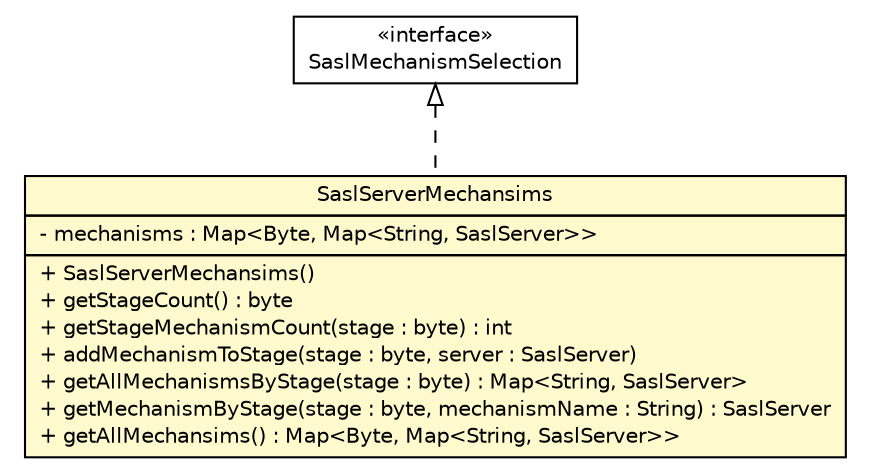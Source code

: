 #!/usr/local/bin/dot
#
# Class diagram 
# Generated by UMLGraph version R5_6 (http://www.umlgraph.org/)
#

digraph G {
	edge [fontname="Helvetica",fontsize=10,labelfontname="Helvetica",labelfontsize=10];
	node [fontname="Helvetica",fontsize=10,shape=plaintext];
	nodesep=0.25;
	ranksep=0.5;
	// org.ietf.nea.pt.socket.sasl.SaslMechanismSelection
	c1029 [label=<<table title="org.ietf.nea.pt.socket.sasl.SaslMechanismSelection" border="0" cellborder="1" cellspacing="0" cellpadding="2" port="p" href="./SaslMechanismSelection.html">
		<tr><td><table border="0" cellspacing="0" cellpadding="1">
<tr><td align="center" balign="center"> &#171;interface&#187; </td></tr>
<tr><td align="center" balign="center"> SaslMechanismSelection </td></tr>
		</table></td></tr>
		</table>>, URL="./SaslMechanismSelection.html", fontname="Helvetica", fontcolor="black", fontsize=10.0];
	// org.ietf.nea.pt.socket.sasl.SaslServerMechansims
	c1034 [label=<<table title="org.ietf.nea.pt.socket.sasl.SaslServerMechansims" border="0" cellborder="1" cellspacing="0" cellpadding="2" port="p" bgcolor="lemonChiffon" href="./SaslServerMechansims.html">
		<tr><td><table border="0" cellspacing="0" cellpadding="1">
<tr><td align="center" balign="center"> SaslServerMechansims </td></tr>
		</table></td></tr>
		<tr><td><table border="0" cellspacing="0" cellpadding="1">
<tr><td align="left" balign="left"> - mechanisms : Map&lt;Byte, Map&lt;String, SaslServer&gt;&gt; </td></tr>
		</table></td></tr>
		<tr><td><table border="0" cellspacing="0" cellpadding="1">
<tr><td align="left" balign="left"> + SaslServerMechansims() </td></tr>
<tr><td align="left" balign="left"> + getStageCount() : byte </td></tr>
<tr><td align="left" balign="left"> + getStageMechanismCount(stage : byte) : int </td></tr>
<tr><td align="left" balign="left"> + addMechanismToStage(stage : byte, server : SaslServer) </td></tr>
<tr><td align="left" balign="left"> + getAllMechanismsByStage(stage : byte) : Map&lt;String, SaslServer&gt; </td></tr>
<tr><td align="left" balign="left"> + getMechanismByStage(stage : byte, mechanismName : String) : SaslServer </td></tr>
<tr><td align="left" balign="left"> + getAllMechansims() : Map&lt;Byte, Map&lt;String, SaslServer&gt;&gt; </td></tr>
		</table></td></tr>
		</table>>, URL="./SaslServerMechansims.html", fontname="Helvetica", fontcolor="black", fontsize=10.0];
	//org.ietf.nea.pt.socket.sasl.SaslServerMechansims implements org.ietf.nea.pt.socket.sasl.SaslMechanismSelection
	c1029:p -> c1034:p [dir=back,arrowtail=empty,style=dashed];
}

